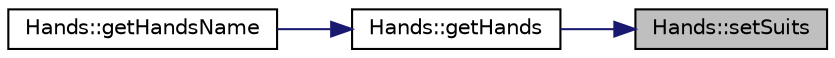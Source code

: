 digraph "Hands::setSuits"
{
 // LATEX_PDF_SIZE
  edge [fontname="Helvetica",fontsize="10",labelfontname="Helvetica",labelfontsize="10"];
  node [fontname="Helvetica",fontsize="10",shape=record];
  rankdir="RL";
  Node1 [label="Hands::setSuits",height=0.2,width=0.4,color="black", fillcolor="grey75", style="filled", fontcolor="black",tooltip=" "];
  Node1 -> Node2 [dir="back",color="midnightblue",fontsize="10",style="solid"];
  Node2 [label="Hands::getHands",height=0.2,width=0.4,color="black", fillcolor="white", style="filled",URL="$class_hands.html#ac30003e8e998bdeb41f908e1cc95e584",tooltip=" "];
  Node2 -> Node3 [dir="back",color="midnightblue",fontsize="10",style="solid"];
  Node3 [label="Hands::getHandsName",height=0.2,width=0.4,color="black", fillcolor="white", style="filled",URL="$class_hands.html#a64acf7d5f1f712dc8b1e17ce078b9bbd",tooltip=" "];
}
